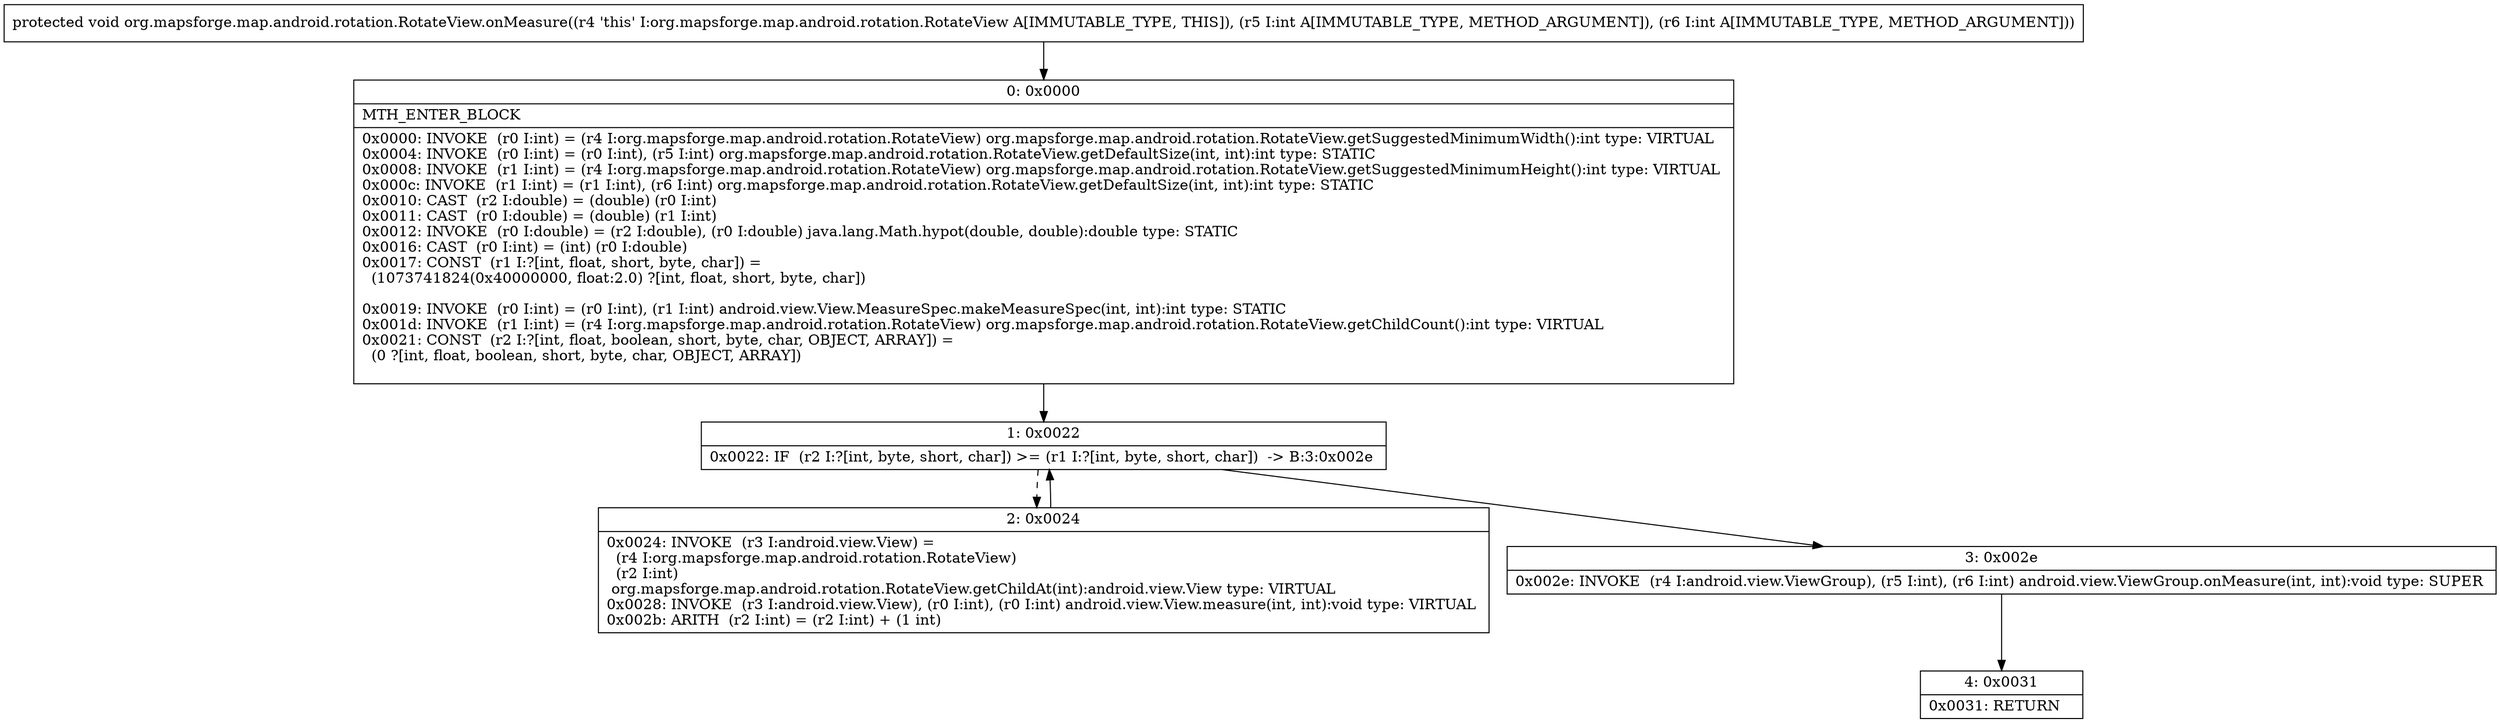 digraph "CFG fororg.mapsforge.map.android.rotation.RotateView.onMeasure(II)V" {
Node_0 [shape=record,label="{0\:\ 0x0000|MTH_ENTER_BLOCK\l|0x0000: INVOKE  (r0 I:int) = (r4 I:org.mapsforge.map.android.rotation.RotateView) org.mapsforge.map.android.rotation.RotateView.getSuggestedMinimumWidth():int type: VIRTUAL \l0x0004: INVOKE  (r0 I:int) = (r0 I:int), (r5 I:int) org.mapsforge.map.android.rotation.RotateView.getDefaultSize(int, int):int type: STATIC \l0x0008: INVOKE  (r1 I:int) = (r4 I:org.mapsforge.map.android.rotation.RotateView) org.mapsforge.map.android.rotation.RotateView.getSuggestedMinimumHeight():int type: VIRTUAL \l0x000c: INVOKE  (r1 I:int) = (r1 I:int), (r6 I:int) org.mapsforge.map.android.rotation.RotateView.getDefaultSize(int, int):int type: STATIC \l0x0010: CAST  (r2 I:double) = (double) (r0 I:int) \l0x0011: CAST  (r0 I:double) = (double) (r1 I:int) \l0x0012: INVOKE  (r0 I:double) = (r2 I:double), (r0 I:double) java.lang.Math.hypot(double, double):double type: STATIC \l0x0016: CAST  (r0 I:int) = (int) (r0 I:double) \l0x0017: CONST  (r1 I:?[int, float, short, byte, char]) = \l  (1073741824(0x40000000, float:2.0) ?[int, float, short, byte, char])\l \l0x0019: INVOKE  (r0 I:int) = (r0 I:int), (r1 I:int) android.view.View.MeasureSpec.makeMeasureSpec(int, int):int type: STATIC \l0x001d: INVOKE  (r1 I:int) = (r4 I:org.mapsforge.map.android.rotation.RotateView) org.mapsforge.map.android.rotation.RotateView.getChildCount():int type: VIRTUAL \l0x0021: CONST  (r2 I:?[int, float, boolean, short, byte, char, OBJECT, ARRAY]) = \l  (0 ?[int, float, boolean, short, byte, char, OBJECT, ARRAY])\l \l}"];
Node_1 [shape=record,label="{1\:\ 0x0022|0x0022: IF  (r2 I:?[int, byte, short, char]) \>= (r1 I:?[int, byte, short, char])  \-\> B:3:0x002e \l}"];
Node_2 [shape=record,label="{2\:\ 0x0024|0x0024: INVOKE  (r3 I:android.view.View) = \l  (r4 I:org.mapsforge.map.android.rotation.RotateView)\l  (r2 I:int)\l org.mapsforge.map.android.rotation.RotateView.getChildAt(int):android.view.View type: VIRTUAL \l0x0028: INVOKE  (r3 I:android.view.View), (r0 I:int), (r0 I:int) android.view.View.measure(int, int):void type: VIRTUAL \l0x002b: ARITH  (r2 I:int) = (r2 I:int) + (1 int) \l}"];
Node_3 [shape=record,label="{3\:\ 0x002e|0x002e: INVOKE  (r4 I:android.view.ViewGroup), (r5 I:int), (r6 I:int) android.view.ViewGroup.onMeasure(int, int):void type: SUPER \l}"];
Node_4 [shape=record,label="{4\:\ 0x0031|0x0031: RETURN   \l}"];
MethodNode[shape=record,label="{protected void org.mapsforge.map.android.rotation.RotateView.onMeasure((r4 'this' I:org.mapsforge.map.android.rotation.RotateView A[IMMUTABLE_TYPE, THIS]), (r5 I:int A[IMMUTABLE_TYPE, METHOD_ARGUMENT]), (r6 I:int A[IMMUTABLE_TYPE, METHOD_ARGUMENT])) }"];
MethodNode -> Node_0;
Node_0 -> Node_1;
Node_1 -> Node_2[style=dashed];
Node_1 -> Node_3;
Node_2 -> Node_1;
Node_3 -> Node_4;
}

